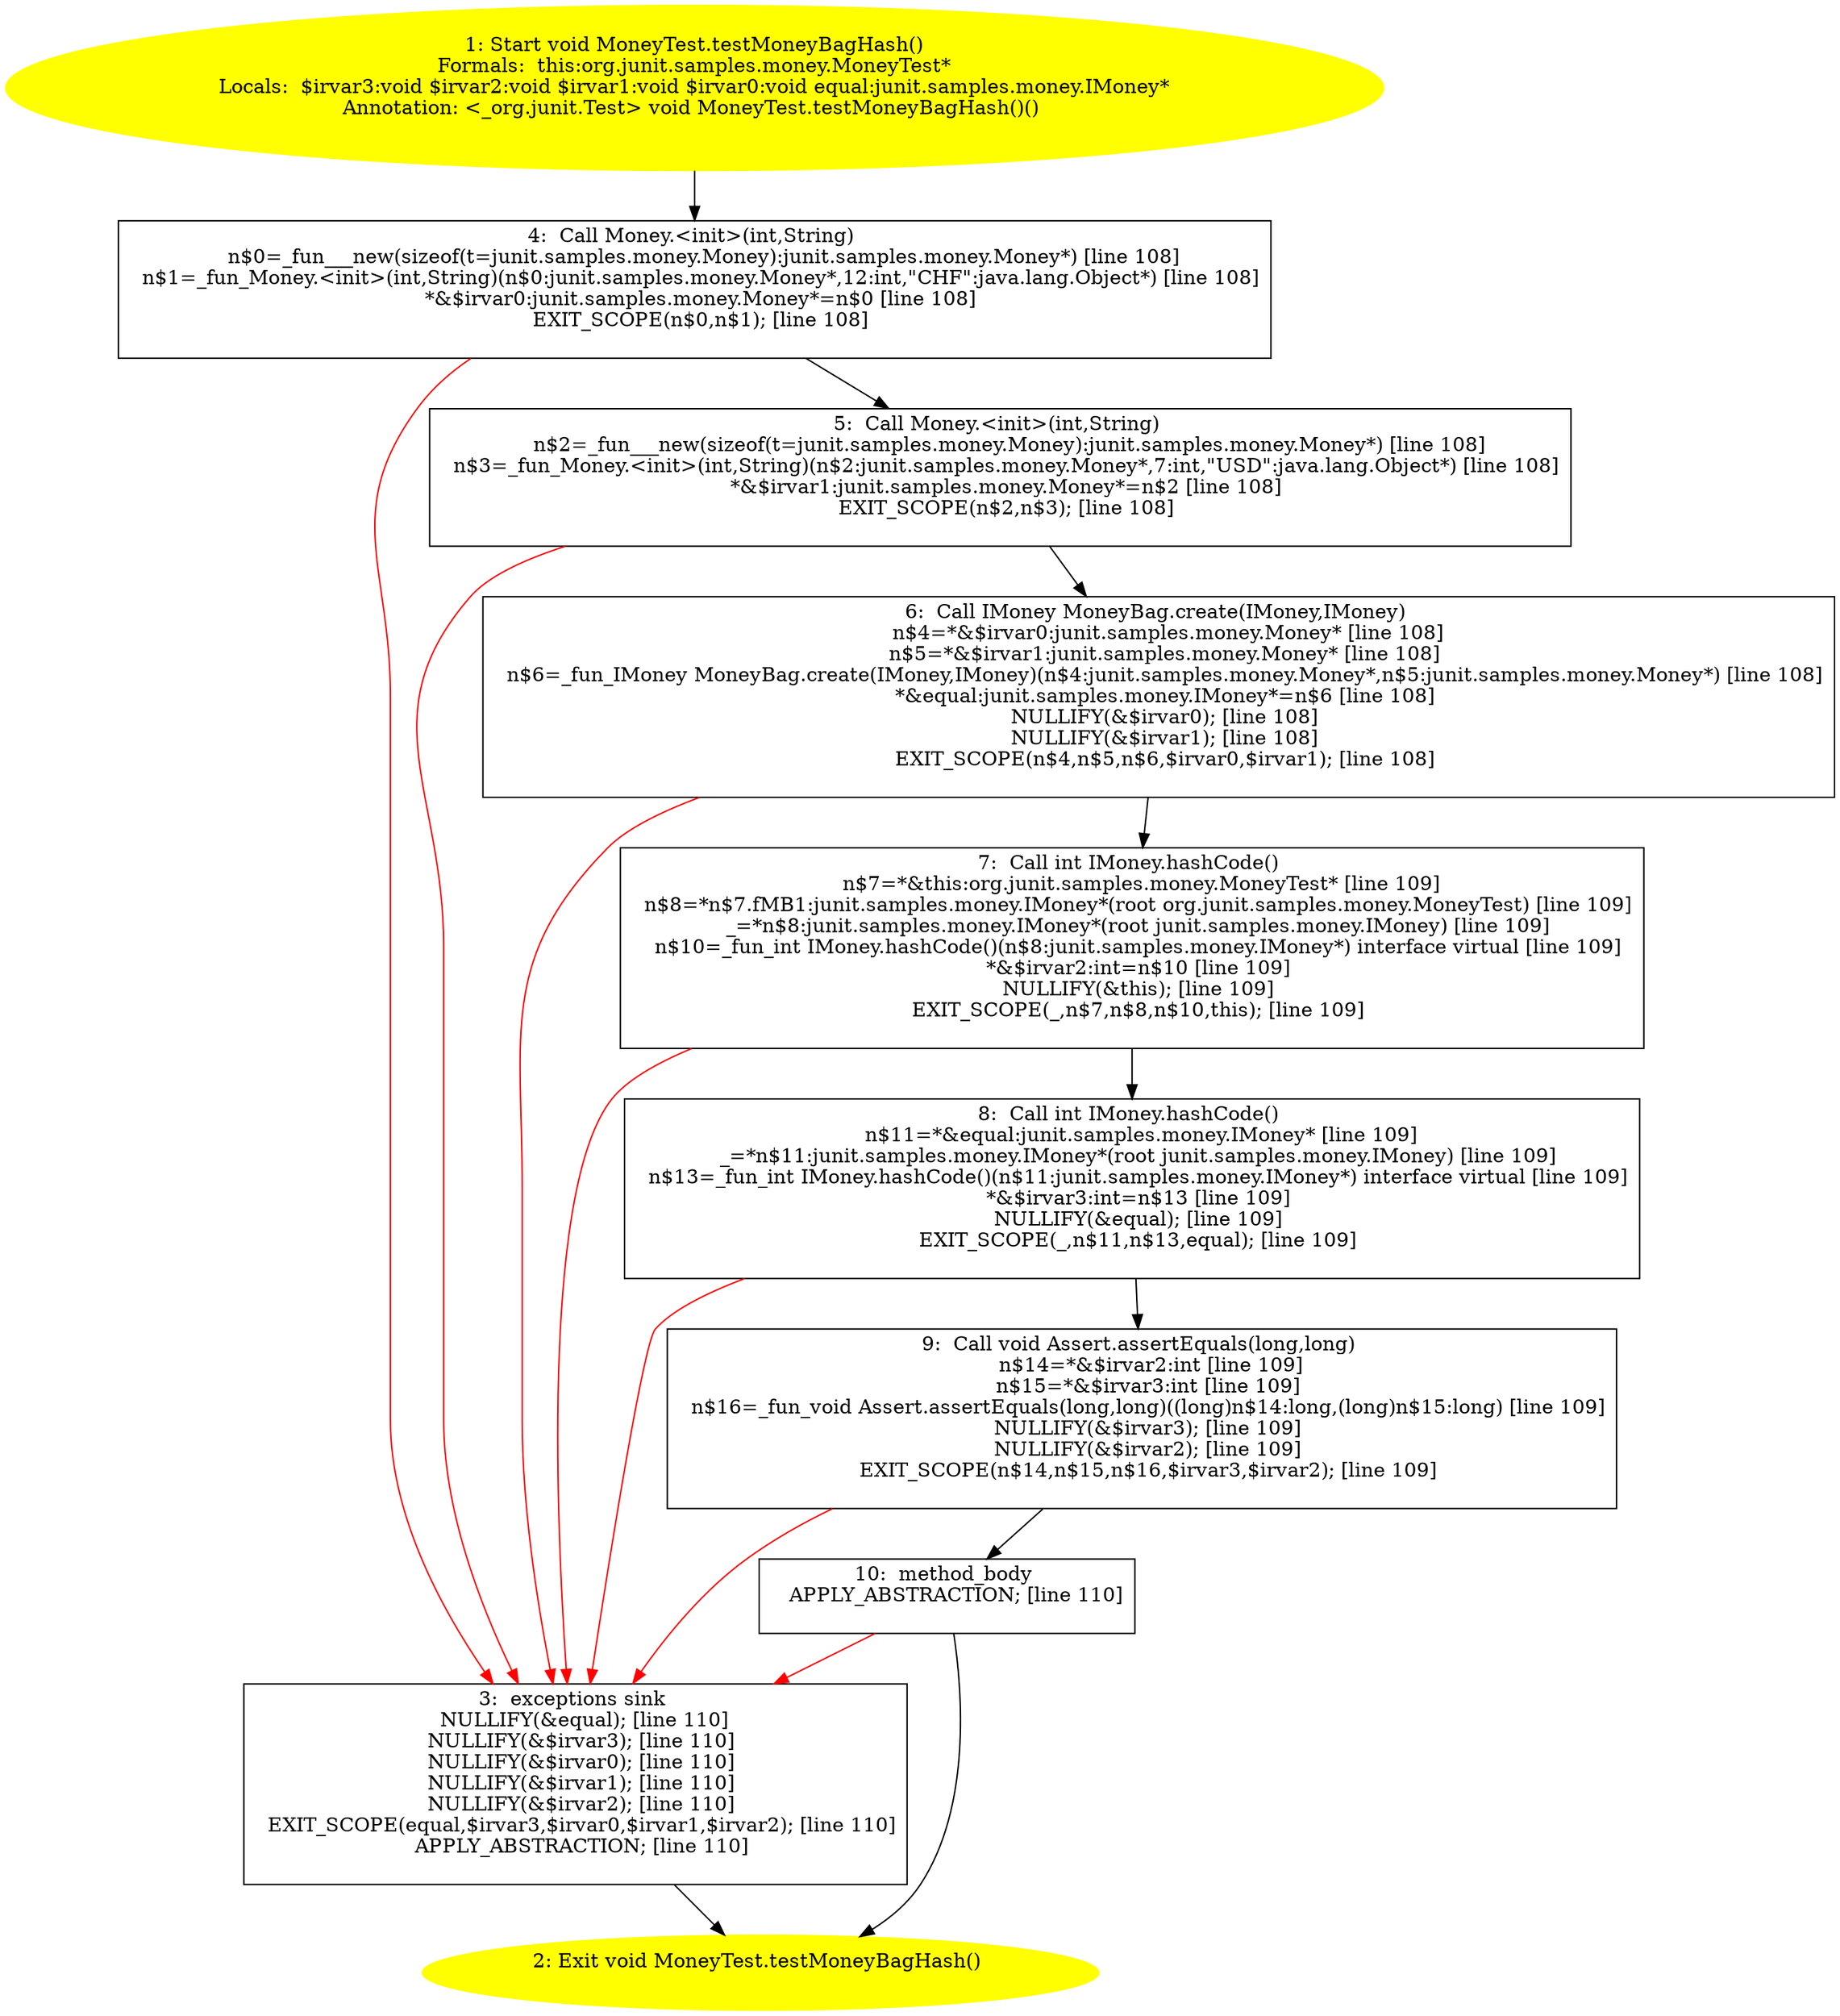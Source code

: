 /* @generated */
digraph cfg {
"org.junit.samples.money.MoneyTest.testMoneyBagHash():void.f7cc2979c5b7f615be9f4c804cb61c0e_1" [label="1: Start void MoneyTest.testMoneyBagHash()\nFormals:  this:org.junit.samples.money.MoneyTest*\nLocals:  $irvar3:void $irvar2:void $irvar1:void $irvar0:void equal:junit.samples.money.IMoney*\nAnnotation: <_org.junit.Test> void MoneyTest.testMoneyBagHash()() \n  " color=yellow style=filled]
	

	 "org.junit.samples.money.MoneyTest.testMoneyBagHash():void.f7cc2979c5b7f615be9f4c804cb61c0e_1" -> "org.junit.samples.money.MoneyTest.testMoneyBagHash():void.f7cc2979c5b7f615be9f4c804cb61c0e_4" ;
"org.junit.samples.money.MoneyTest.testMoneyBagHash():void.f7cc2979c5b7f615be9f4c804cb61c0e_2" [label="2: Exit void MoneyTest.testMoneyBagHash() \n  " color=yellow style=filled]
	

"org.junit.samples.money.MoneyTest.testMoneyBagHash():void.f7cc2979c5b7f615be9f4c804cb61c0e_3" [label="3:  exceptions sink \n   NULLIFY(&equal); [line 110]\n  NULLIFY(&$irvar3); [line 110]\n  NULLIFY(&$irvar0); [line 110]\n  NULLIFY(&$irvar1); [line 110]\n  NULLIFY(&$irvar2); [line 110]\n  EXIT_SCOPE(equal,$irvar3,$irvar0,$irvar1,$irvar2); [line 110]\n  APPLY_ABSTRACTION; [line 110]\n " shape="box"]
	

	 "org.junit.samples.money.MoneyTest.testMoneyBagHash():void.f7cc2979c5b7f615be9f4c804cb61c0e_3" -> "org.junit.samples.money.MoneyTest.testMoneyBagHash():void.f7cc2979c5b7f615be9f4c804cb61c0e_2" ;
"org.junit.samples.money.MoneyTest.testMoneyBagHash():void.f7cc2979c5b7f615be9f4c804cb61c0e_4" [label="4:  Call Money.<init>(int,String) \n   n$0=_fun___new(sizeof(t=junit.samples.money.Money):junit.samples.money.Money*) [line 108]\n  n$1=_fun_Money.<init>(int,String)(n$0:junit.samples.money.Money*,12:int,\"CHF\":java.lang.Object*) [line 108]\n  *&$irvar0:junit.samples.money.Money*=n$0 [line 108]\n  EXIT_SCOPE(n$0,n$1); [line 108]\n " shape="box"]
	

	 "org.junit.samples.money.MoneyTest.testMoneyBagHash():void.f7cc2979c5b7f615be9f4c804cb61c0e_4" -> "org.junit.samples.money.MoneyTest.testMoneyBagHash():void.f7cc2979c5b7f615be9f4c804cb61c0e_5" ;
	 "org.junit.samples.money.MoneyTest.testMoneyBagHash():void.f7cc2979c5b7f615be9f4c804cb61c0e_4" -> "org.junit.samples.money.MoneyTest.testMoneyBagHash():void.f7cc2979c5b7f615be9f4c804cb61c0e_3" [color="red" ];
"org.junit.samples.money.MoneyTest.testMoneyBagHash():void.f7cc2979c5b7f615be9f4c804cb61c0e_5" [label="5:  Call Money.<init>(int,String) \n   n$2=_fun___new(sizeof(t=junit.samples.money.Money):junit.samples.money.Money*) [line 108]\n  n$3=_fun_Money.<init>(int,String)(n$2:junit.samples.money.Money*,7:int,\"USD\":java.lang.Object*) [line 108]\n  *&$irvar1:junit.samples.money.Money*=n$2 [line 108]\n  EXIT_SCOPE(n$2,n$3); [line 108]\n " shape="box"]
	

	 "org.junit.samples.money.MoneyTest.testMoneyBagHash():void.f7cc2979c5b7f615be9f4c804cb61c0e_5" -> "org.junit.samples.money.MoneyTest.testMoneyBagHash():void.f7cc2979c5b7f615be9f4c804cb61c0e_6" ;
	 "org.junit.samples.money.MoneyTest.testMoneyBagHash():void.f7cc2979c5b7f615be9f4c804cb61c0e_5" -> "org.junit.samples.money.MoneyTest.testMoneyBagHash():void.f7cc2979c5b7f615be9f4c804cb61c0e_3" [color="red" ];
"org.junit.samples.money.MoneyTest.testMoneyBagHash():void.f7cc2979c5b7f615be9f4c804cb61c0e_6" [label="6:  Call IMoney MoneyBag.create(IMoney,IMoney) \n   n$4=*&$irvar0:junit.samples.money.Money* [line 108]\n  n$5=*&$irvar1:junit.samples.money.Money* [line 108]\n  n$6=_fun_IMoney MoneyBag.create(IMoney,IMoney)(n$4:junit.samples.money.Money*,n$5:junit.samples.money.Money*) [line 108]\n  *&equal:junit.samples.money.IMoney*=n$6 [line 108]\n  NULLIFY(&$irvar0); [line 108]\n  NULLIFY(&$irvar1); [line 108]\n  EXIT_SCOPE(n$4,n$5,n$6,$irvar0,$irvar1); [line 108]\n " shape="box"]
	

	 "org.junit.samples.money.MoneyTest.testMoneyBagHash():void.f7cc2979c5b7f615be9f4c804cb61c0e_6" -> "org.junit.samples.money.MoneyTest.testMoneyBagHash():void.f7cc2979c5b7f615be9f4c804cb61c0e_7" ;
	 "org.junit.samples.money.MoneyTest.testMoneyBagHash():void.f7cc2979c5b7f615be9f4c804cb61c0e_6" -> "org.junit.samples.money.MoneyTest.testMoneyBagHash():void.f7cc2979c5b7f615be9f4c804cb61c0e_3" [color="red" ];
"org.junit.samples.money.MoneyTest.testMoneyBagHash():void.f7cc2979c5b7f615be9f4c804cb61c0e_7" [label="7:  Call int IMoney.hashCode() \n   n$7=*&this:org.junit.samples.money.MoneyTest* [line 109]\n  n$8=*n$7.fMB1:junit.samples.money.IMoney*(root org.junit.samples.money.MoneyTest) [line 109]\n  _=*n$8:junit.samples.money.IMoney*(root junit.samples.money.IMoney) [line 109]\n  n$10=_fun_int IMoney.hashCode()(n$8:junit.samples.money.IMoney*) interface virtual [line 109]\n  *&$irvar2:int=n$10 [line 109]\n  NULLIFY(&this); [line 109]\n  EXIT_SCOPE(_,n$7,n$8,n$10,this); [line 109]\n " shape="box"]
	

	 "org.junit.samples.money.MoneyTest.testMoneyBagHash():void.f7cc2979c5b7f615be9f4c804cb61c0e_7" -> "org.junit.samples.money.MoneyTest.testMoneyBagHash():void.f7cc2979c5b7f615be9f4c804cb61c0e_8" ;
	 "org.junit.samples.money.MoneyTest.testMoneyBagHash():void.f7cc2979c5b7f615be9f4c804cb61c0e_7" -> "org.junit.samples.money.MoneyTest.testMoneyBagHash():void.f7cc2979c5b7f615be9f4c804cb61c0e_3" [color="red" ];
"org.junit.samples.money.MoneyTest.testMoneyBagHash():void.f7cc2979c5b7f615be9f4c804cb61c0e_8" [label="8:  Call int IMoney.hashCode() \n   n$11=*&equal:junit.samples.money.IMoney* [line 109]\n  _=*n$11:junit.samples.money.IMoney*(root junit.samples.money.IMoney) [line 109]\n  n$13=_fun_int IMoney.hashCode()(n$11:junit.samples.money.IMoney*) interface virtual [line 109]\n  *&$irvar3:int=n$13 [line 109]\n  NULLIFY(&equal); [line 109]\n  EXIT_SCOPE(_,n$11,n$13,equal); [line 109]\n " shape="box"]
	

	 "org.junit.samples.money.MoneyTest.testMoneyBagHash():void.f7cc2979c5b7f615be9f4c804cb61c0e_8" -> "org.junit.samples.money.MoneyTest.testMoneyBagHash():void.f7cc2979c5b7f615be9f4c804cb61c0e_9" ;
	 "org.junit.samples.money.MoneyTest.testMoneyBagHash():void.f7cc2979c5b7f615be9f4c804cb61c0e_8" -> "org.junit.samples.money.MoneyTest.testMoneyBagHash():void.f7cc2979c5b7f615be9f4c804cb61c0e_3" [color="red" ];
"org.junit.samples.money.MoneyTest.testMoneyBagHash():void.f7cc2979c5b7f615be9f4c804cb61c0e_9" [label="9:  Call void Assert.assertEquals(long,long) \n   n$14=*&$irvar2:int [line 109]\n  n$15=*&$irvar3:int [line 109]\n  n$16=_fun_void Assert.assertEquals(long,long)((long)n$14:long,(long)n$15:long) [line 109]\n  NULLIFY(&$irvar3); [line 109]\n  NULLIFY(&$irvar2); [line 109]\n  EXIT_SCOPE(n$14,n$15,n$16,$irvar3,$irvar2); [line 109]\n " shape="box"]
	

	 "org.junit.samples.money.MoneyTest.testMoneyBagHash():void.f7cc2979c5b7f615be9f4c804cb61c0e_9" -> "org.junit.samples.money.MoneyTest.testMoneyBagHash():void.f7cc2979c5b7f615be9f4c804cb61c0e_10" ;
	 "org.junit.samples.money.MoneyTest.testMoneyBagHash():void.f7cc2979c5b7f615be9f4c804cb61c0e_9" -> "org.junit.samples.money.MoneyTest.testMoneyBagHash():void.f7cc2979c5b7f615be9f4c804cb61c0e_3" [color="red" ];
"org.junit.samples.money.MoneyTest.testMoneyBagHash():void.f7cc2979c5b7f615be9f4c804cb61c0e_10" [label="10:  method_body \n   APPLY_ABSTRACTION; [line 110]\n " shape="box"]
	

	 "org.junit.samples.money.MoneyTest.testMoneyBagHash():void.f7cc2979c5b7f615be9f4c804cb61c0e_10" -> "org.junit.samples.money.MoneyTest.testMoneyBagHash():void.f7cc2979c5b7f615be9f4c804cb61c0e_2" ;
	 "org.junit.samples.money.MoneyTest.testMoneyBagHash():void.f7cc2979c5b7f615be9f4c804cb61c0e_10" -> "org.junit.samples.money.MoneyTest.testMoneyBagHash():void.f7cc2979c5b7f615be9f4c804cb61c0e_3" [color="red" ];
}
